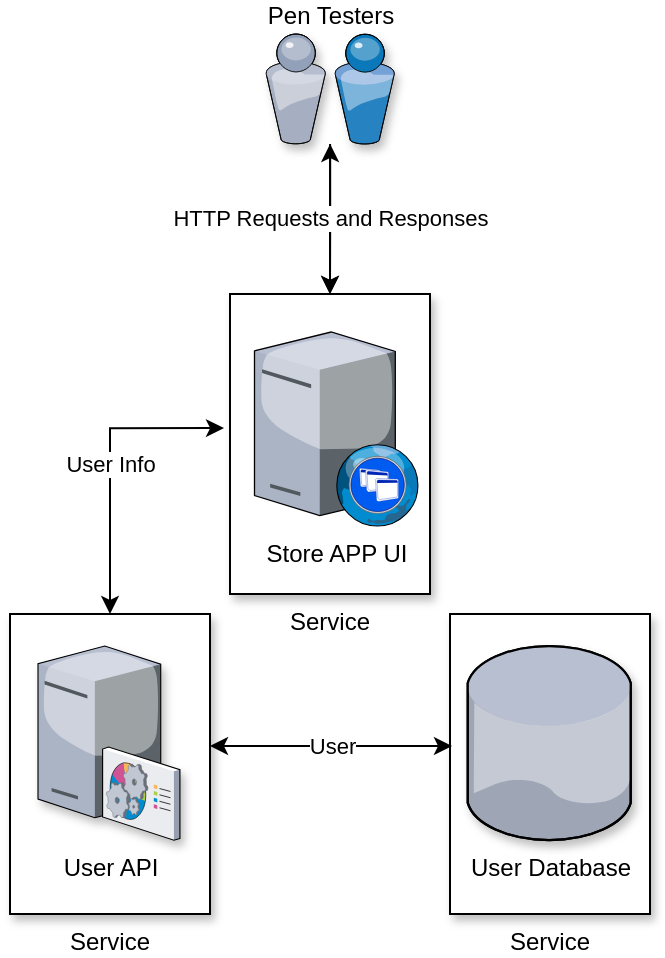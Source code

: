 <mxfile version="12.7.9" type="device"><diagram name="Page-1" id="822b0af5-4adb-64df-f703-e8dfc1f81529"><mxGraphModel dx="1422" dy="751" grid="1" gridSize="10" guides="1" tooltips="1" connect="1" arrows="1" fold="1" page="1" pageScale="1" pageWidth="1100" pageHeight="850" background="#ffffff" math="0" shadow="0"><root><mxCell id="0"/><mxCell id="1" parent="0"/><mxCell id="7e7BQ_-c0STVDyYA_Ri2-7" value="Service" style="rounded=0;whiteSpace=wrap;html=1;shadow=1;strokeColor=#000000;fillColor=#ffffff;labelPosition=center;verticalLabelPosition=bottom;align=center;verticalAlign=top;" parent="1" vertex="1"><mxGeometry x="460" y="390" width="100" height="150" as="geometry"/></mxCell><mxCell id="7e7BQ_-c0STVDyYA_Ri2-6" value="Service" style="rounded=0;whiteSpace=wrap;html=1;shadow=1;strokeColor=#000000;fillColor=#ffffff;labelPosition=center;verticalLabelPosition=bottom;align=center;verticalAlign=top;" parent="1" vertex="1"><mxGeometry x="240" y="390" width="100" height="150" as="geometry"/></mxCell><mxCell id="iFfxKbLt2-G836pS57oZ-7" value="Service" style="rounded=0;whiteSpace=wrap;html=1;shadow=1;strokeColor=#000000;fillColor=#ffffff;labelPosition=center;verticalLabelPosition=bottom;align=center;verticalAlign=top;" parent="1" vertex="1"><mxGeometry x="350" y="230" width="100" height="150" as="geometry"/></mxCell><mxCell id="hIikwEXN_zwJ2Gu6jz4e-2" style="edgeStyle=orthogonalEdgeStyle;rounded=0;orthogonalLoop=1;jettySize=auto;html=1;entryX=0.5;entryY=0;entryDx=0;entryDy=0;" edge="1" parent="1" source="qooCzj0sSRNJPpl9ZEZt-1" target="iFfxKbLt2-G836pS57oZ-7"><mxGeometry relative="1" as="geometry"/></mxCell><mxCell id="hIikwEXN_zwJ2Gu6jz4e-3" value="HTTP Requests and Responses" style="edgeStyle=orthogonalEdgeStyle;rounded=0;orthogonalLoop=1;jettySize=auto;html=1;startArrow=classic;startFill=1;" edge="1" parent="1" source="qooCzj0sSRNJPpl9ZEZt-1" target="iFfxKbLt2-G836pS57oZ-7"><mxGeometry relative="1" as="geometry"/></mxCell><mxCell id="qooCzj0sSRNJPpl9ZEZt-1" value="Pen Testers" style="verticalLabelPosition=top;aspect=fixed;html=1;verticalAlign=bottom;strokeColor=none;align=center;outlineConnect=0;shape=mxgraph.citrix.users;shadow=1;labelPosition=center;" parent="1" vertex="1"><mxGeometry x="367.75" y="100" width="64.5" height="55" as="geometry"/></mxCell><mxCell id="qooCzj0sSRNJPpl9ZEZt-14" value="User Database" style="verticalLabelPosition=bottom;aspect=fixed;html=1;verticalAlign=top;strokeColor=none;align=center;outlineConnect=0;shape=mxgraph.citrix.database;shadow=1;fontFamily=Helvetica;fontSize=12;fontColor=#000000;fillColor=#ffffff;" parent="1" vertex="1"><mxGeometry x="468.78" y="406" width="82.45" height="97" as="geometry"/></mxCell><mxCell id="7e7BQ_-c0STVDyYA_Ri2-9" value="User" style="edgeStyle=orthogonalEdgeStyle;rounded=0;orthogonalLoop=1;jettySize=auto;html=1;startArrow=classic;startFill=1;" parent="1" edge="1"><mxGeometry relative="1" as="geometry"><mxPoint x="340" y="456" as="sourcePoint"/><mxPoint x="461" y="456" as="targetPoint"/></mxGeometry></mxCell><mxCell id="qooCzj0sSRNJPpl9ZEZt-16" value="User API" style="verticalLabelPosition=bottom;aspect=fixed;html=1;verticalAlign=top;strokeColor=none;align=center;outlineConnect=0;shape=mxgraph.citrix.command_center;shadow=1;fontFamily=Helvetica;fontSize=12;fontColor=#000000;fillColor=#ffffff;" parent="1" vertex="1"><mxGeometry x="254" y="406" width="71" height="97" as="geometry"/></mxCell><mxCell id="7e7BQ_-c0STVDyYA_Ri2-5" value="User Info" style="edgeStyle=orthogonalEdgeStyle;rounded=0;orthogonalLoop=1;jettySize=auto;html=1;exitX=-0.03;exitY=0.447;exitDx=0;exitDy=0;exitPerimeter=0;startArrow=classic;startFill=1;entryX=0.5;entryY=0;entryDx=0;entryDy=0;" parent="1" source="iFfxKbLt2-G836pS57oZ-7" target="7e7BQ_-c0STVDyYA_Ri2-6" edge="1"><mxGeometry relative="1" as="geometry"><mxPoint x="330" y="298" as="sourcePoint"/><Array as="points"><mxPoint x="290" y="297"/></Array></mxGeometry></mxCell><mxCell id="iFfxKbLt2-G836pS57oZ-4" value="Store APP UI" style="verticalLabelPosition=bottom;aspect=fixed;html=1;verticalAlign=top;strokeColor=none;align=center;outlineConnect=0;shape=mxgraph.citrix.xenapp_web;fontFamily=Helvetica;fontSize=12;fontColor=#000000;fillColor=#ffffff;" parent="1" vertex="1"><mxGeometry x="362.25" y="249" width="82.45" height="97" as="geometry"/></mxCell></root></mxGraphModel></diagram></mxfile>